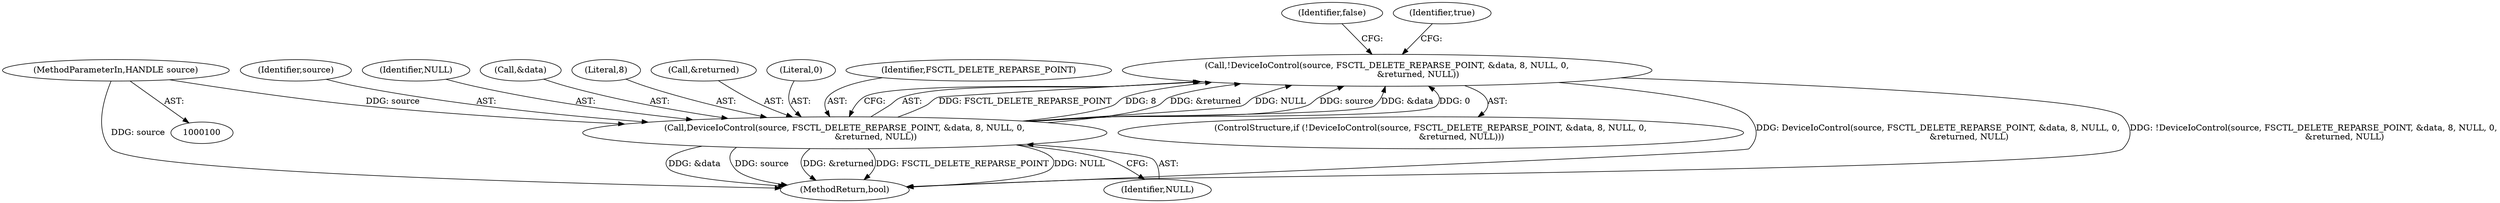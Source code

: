 digraph "1_Chrome_4f1f3d0f03c79ddaace56f067cf28a27f9466b7d@del" {
"1000113" [label="(Call,!DeviceIoControl(source, FSCTL_DELETE_REPARSE_POINT, &data, 8, NULL, 0,\n                       &returned, NULL))"];
"1000114" [label="(Call,DeviceIoControl(source, FSCTL_DELETE_REPARSE_POINT, &data, 8, NULL, 0,\n                       &returned, NULL))"];
"1000101" [label="(MethodParameterIn,HANDLE source)"];
"1000115" [label="(Identifier,source)"];
"1000120" [label="(Identifier,NULL)"];
"1000101" [label="(MethodParameterIn,HANDLE source)"];
"1000127" [label="(Identifier,false)"];
"1000117" [label="(Call,&data)"];
"1000114" [label="(Call,DeviceIoControl(source, FSCTL_DELETE_REPARSE_POINT, &data, 8, NULL, 0,\n                       &returned, NULL))"];
"1000119" [label="(Literal,8)"];
"1000122" [label="(Call,&returned)"];
"1000113" [label="(Call,!DeviceIoControl(source, FSCTL_DELETE_REPARSE_POINT, &data, 8, NULL, 0,\n                       &returned, NULL))"];
"1000121" [label="(Literal,0)"];
"1000112" [label="(ControlStructure,if (!DeviceIoControl(source, FSCTL_DELETE_REPARSE_POINT, &data, 8, NULL, 0,\n                       &returned, NULL)))"];
"1000130" [label="(MethodReturn,bool)"];
"1000116" [label="(Identifier,FSCTL_DELETE_REPARSE_POINT)"];
"1000124" [label="(Identifier,NULL)"];
"1000129" [label="(Identifier,true)"];
"1000113" -> "1000112"  [label="AST: "];
"1000113" -> "1000114"  [label="CFG: "];
"1000114" -> "1000113"  [label="AST: "];
"1000127" -> "1000113"  [label="CFG: "];
"1000129" -> "1000113"  [label="CFG: "];
"1000113" -> "1000130"  [label="DDG: DeviceIoControl(source, FSCTL_DELETE_REPARSE_POINT, &data, 8, NULL, 0,\n                       &returned, NULL)"];
"1000113" -> "1000130"  [label="DDG: !DeviceIoControl(source, FSCTL_DELETE_REPARSE_POINT, &data, 8, NULL, 0,\n                       &returned, NULL)"];
"1000114" -> "1000113"  [label="DDG: FSCTL_DELETE_REPARSE_POINT"];
"1000114" -> "1000113"  [label="DDG: 8"];
"1000114" -> "1000113"  [label="DDG: &returned"];
"1000114" -> "1000113"  [label="DDG: NULL"];
"1000114" -> "1000113"  [label="DDG: source"];
"1000114" -> "1000113"  [label="DDG: &data"];
"1000114" -> "1000113"  [label="DDG: 0"];
"1000114" -> "1000124"  [label="CFG: "];
"1000115" -> "1000114"  [label="AST: "];
"1000116" -> "1000114"  [label="AST: "];
"1000117" -> "1000114"  [label="AST: "];
"1000119" -> "1000114"  [label="AST: "];
"1000120" -> "1000114"  [label="AST: "];
"1000121" -> "1000114"  [label="AST: "];
"1000122" -> "1000114"  [label="AST: "];
"1000124" -> "1000114"  [label="AST: "];
"1000114" -> "1000130"  [label="DDG: &data"];
"1000114" -> "1000130"  [label="DDG: source"];
"1000114" -> "1000130"  [label="DDG: &returned"];
"1000114" -> "1000130"  [label="DDG: FSCTL_DELETE_REPARSE_POINT"];
"1000114" -> "1000130"  [label="DDG: NULL"];
"1000101" -> "1000114"  [label="DDG: source"];
"1000101" -> "1000100"  [label="AST: "];
"1000101" -> "1000130"  [label="DDG: source"];
}

